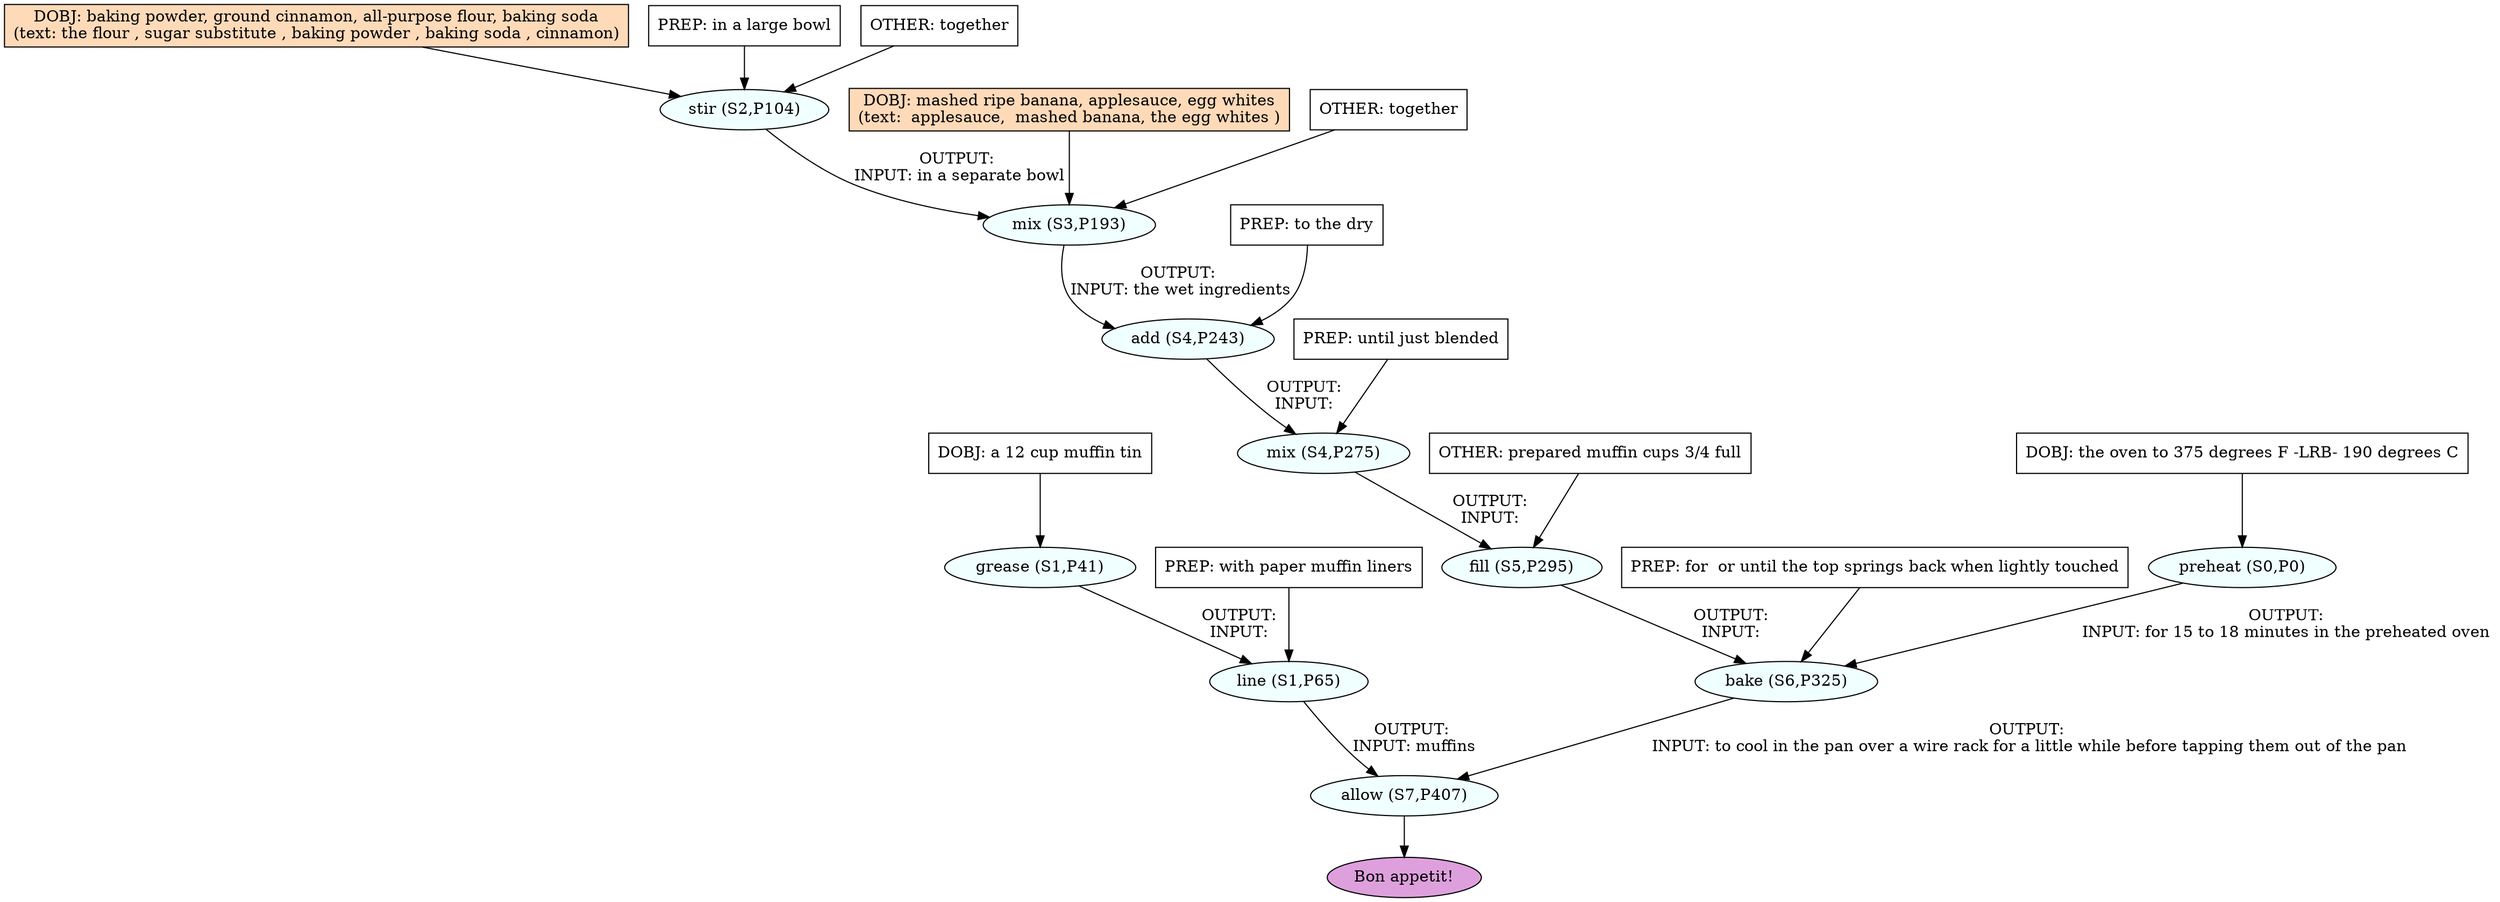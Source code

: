 digraph recipe {
E0[label="preheat (S0,P0)", shape=oval, style=filled, fillcolor=azure]
E1[label="grease (S1,P41)", shape=oval, style=filled, fillcolor=azure]
E2[label="line (S1,P65)", shape=oval, style=filled, fillcolor=azure]
E3[label="stir (S2,P104)", shape=oval, style=filled, fillcolor=azure]
E4[label="mix (S3,P193)", shape=oval, style=filled, fillcolor=azure]
E5[label="add (S4,P243)", shape=oval, style=filled, fillcolor=azure]
E6[label="mix (S4,P275)", shape=oval, style=filled, fillcolor=azure]
E7[label="fill (S5,P295)", shape=oval, style=filled, fillcolor=azure]
E8[label="bake (S6,P325)", shape=oval, style=filled, fillcolor=azure]
E9[label="allow (S7,P407)", shape=oval, style=filled, fillcolor=azure]
D1[label="DOBJ: a 12 cup muffin tin", shape=box, style=filled, fillcolor=white]
D1 -> E1
D0[label="DOBJ: the oven to 375 degrees F -LRB- 190 degrees C", shape=box, style=filled, fillcolor=white]
D0 -> E0
D3[label="DOBJ: baking powder, ground cinnamon, all-purpose flour, baking soda
(text: the flour , sugar substitute , baking powder , baking soda , cinnamon)", shape=box, style=filled, fillcolor=peachpuff]
D3 -> E3
P3_0[label="PREP: in a large bowl", shape=box, style=filled, fillcolor=white]
P3_0 -> E3
O3_0[label="OTHER: together", shape=box, style=filled, fillcolor=white]
O3_0 -> E3
E1 -> E2 [label="OUTPUT: 
INPUT: "]
P2_0_0[label="PREP: with paper muffin liners", shape=box, style=filled, fillcolor=white]
P2_0_0 -> E2
D4_ing[label="DOBJ: mashed ripe banana, applesauce, egg whites
(text:  applesauce,  mashed banana, the egg whites )", shape=box, style=filled, fillcolor=peachpuff]
D4_ing -> E4
E3 -> E4 [label="OUTPUT: 
INPUT: in a separate bowl"]
O4_0_0[label="OTHER: together", shape=box, style=filled, fillcolor=white]
O4_0_0 -> E4
E4 -> E5 [label="OUTPUT: 
INPUT: the wet ingredients"]
P5_0_0[label="PREP: to the dry", shape=box, style=filled, fillcolor=white]
P5_0_0 -> E5
E5 -> E6 [label="OUTPUT: 
INPUT: "]
P6_0_0[label="PREP: until just blended", shape=box, style=filled, fillcolor=white]
P6_0_0 -> E6
E6 -> E7 [label="OUTPUT: 
INPUT: "]
O7_0_0[label="OTHER: prepared muffin cups 3/4 full", shape=box, style=filled, fillcolor=white]
O7_0_0 -> E7
E7 -> E8 [label="OUTPUT: 
INPUT: "]
E0 -> E8 [label="OUTPUT: 
INPUT: for 15 to 18 minutes in the preheated oven "]
P8_0_1[label="PREP: for  or until the top springs back when lightly touched", shape=box, style=filled, fillcolor=white]
P8_0_1 -> E8
E2 -> E9 [label="OUTPUT: 
INPUT: muffins"]
E8 -> E9 [label="OUTPUT: 
INPUT: to cool in the pan over a wire rack for a little while before tapping them out of the pan"]
EOR[label="Bon appetit!", shape=oval, style=filled, fillcolor=plum]
E9 -> EOR
}
